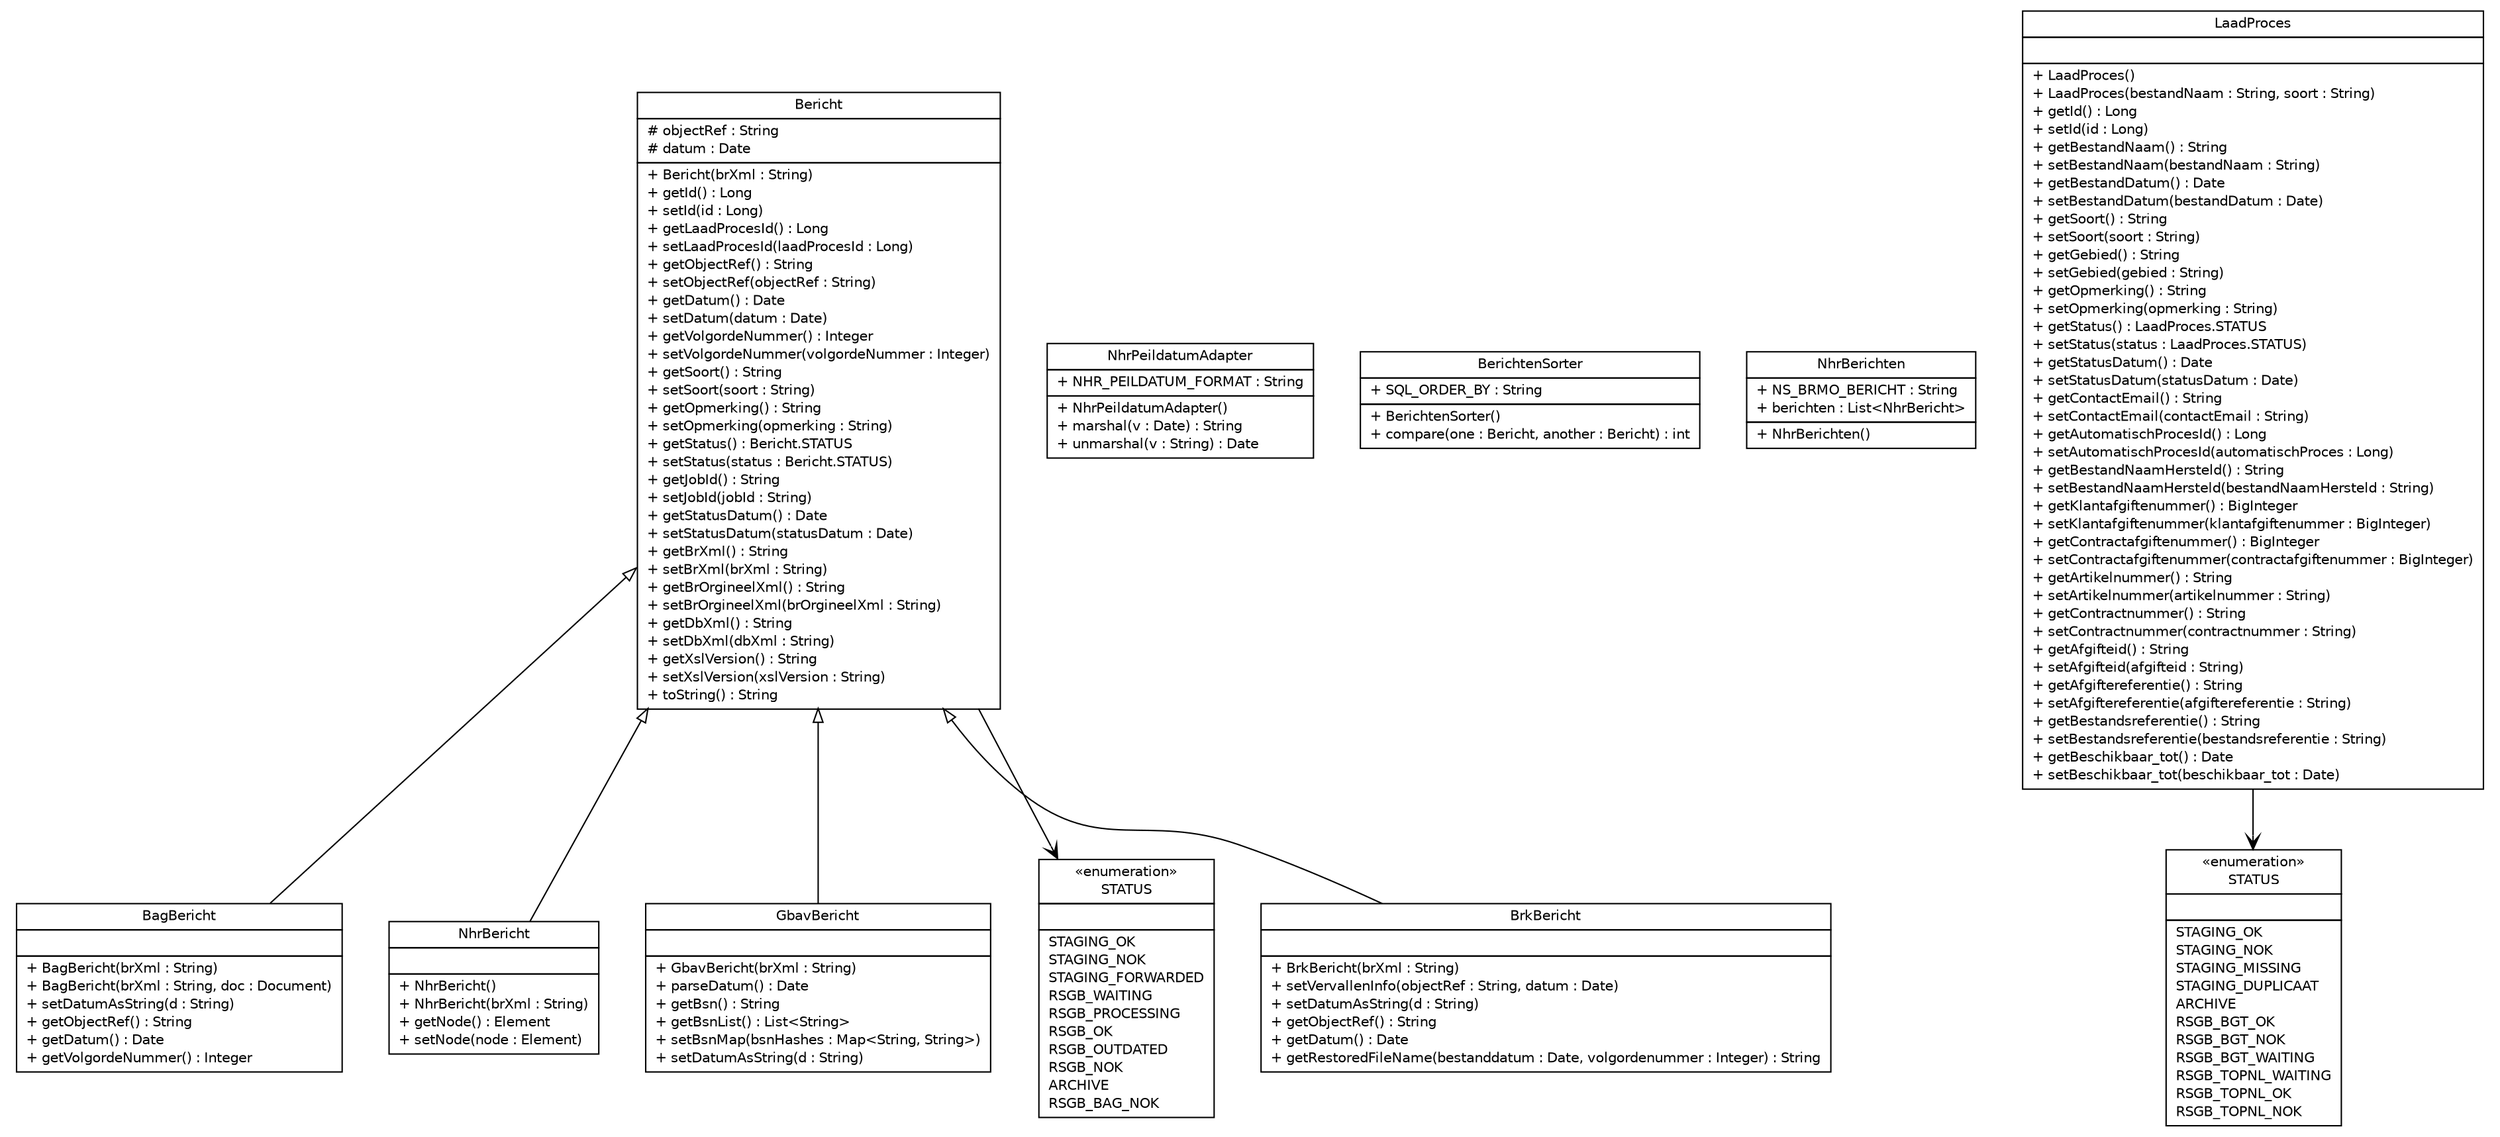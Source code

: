 #!/usr/local/bin/dot
#
# Class diagram 
# Generated by UMLGraph version R5_6-24-gf6e263 (http://www.umlgraph.org/)
#

digraph G {
	edge [fontname="Helvetica",fontsize=10,labelfontname="Helvetica",labelfontsize=10];
	node [fontname="Helvetica",fontsize=10,shape=plaintext];
	nodesep=0.25;
	ranksep=0.5;
	// nl.b3p.brmo.loader.entity.BagBericht
	c280 [label=<<table title="nl.b3p.brmo.loader.entity.BagBericht" border="0" cellborder="1" cellspacing="0" cellpadding="2" port="p" href="./BagBericht.html">
		<tr><td><table border="0" cellspacing="0" cellpadding="1">
<tr><td align="center" balign="center"> BagBericht </td></tr>
		</table></td></tr>
		<tr><td><table border="0" cellspacing="0" cellpadding="1">
<tr><td align="left" balign="left">  </td></tr>
		</table></td></tr>
		<tr><td><table border="0" cellspacing="0" cellpadding="1">
<tr><td align="left" balign="left"> + BagBericht(brXml : String) </td></tr>
<tr><td align="left" balign="left"> + BagBericht(brXml : String, doc : Document) </td></tr>
<tr><td align="left" balign="left"> + setDatumAsString(d : String) </td></tr>
<tr><td align="left" balign="left"> + getObjectRef() : String </td></tr>
<tr><td align="left" balign="left"> + getDatum() : Date </td></tr>
<tr><td align="left" balign="left"> + getVolgordeNummer() : Integer </td></tr>
		</table></td></tr>
		</table>>, URL="./BagBericht.html", fontname="Helvetica", fontcolor="black", fontsize=10.0];
	// nl.b3p.brmo.loader.entity.NhrBericht
	c281 [label=<<table title="nl.b3p.brmo.loader.entity.NhrBericht" border="0" cellborder="1" cellspacing="0" cellpadding="2" port="p" href="./NhrBericht.html">
		<tr><td><table border="0" cellspacing="0" cellpadding="1">
<tr><td align="center" balign="center"> NhrBericht </td></tr>
		</table></td></tr>
		<tr><td><table border="0" cellspacing="0" cellpadding="1">
<tr><td align="left" balign="left">  </td></tr>
		</table></td></tr>
		<tr><td><table border="0" cellspacing="0" cellpadding="1">
<tr><td align="left" balign="left"> + NhrBericht() </td></tr>
<tr><td align="left" balign="left"> + NhrBericht(brXml : String) </td></tr>
<tr><td align="left" balign="left"> + getNode() : Element </td></tr>
<tr><td align="left" balign="left"> + setNode(node : Element) </td></tr>
		</table></td></tr>
		</table>>, URL="./NhrBericht.html", fontname="Helvetica", fontcolor="black", fontsize=10.0];
	// nl.b3p.brmo.loader.entity.NhrPeildatumAdapter
	c282 [label=<<table title="nl.b3p.brmo.loader.entity.NhrPeildatumAdapter" border="0" cellborder="1" cellspacing="0" cellpadding="2" port="p" href="./NhrPeildatumAdapter.html">
		<tr><td><table border="0" cellspacing="0" cellpadding="1">
<tr><td align="center" balign="center"> NhrPeildatumAdapter </td></tr>
		</table></td></tr>
		<tr><td><table border="0" cellspacing="0" cellpadding="1">
<tr><td align="left" balign="left"> + NHR_PEILDATUM_FORMAT : String </td></tr>
		</table></td></tr>
		<tr><td><table border="0" cellspacing="0" cellpadding="1">
<tr><td align="left" balign="left"> + NhrPeildatumAdapter() </td></tr>
<tr><td align="left" balign="left"> + marshal(v : Date) : String </td></tr>
<tr><td align="left" balign="left"> + unmarshal(v : String) : Date </td></tr>
		</table></td></tr>
		</table>>, URL="./NhrPeildatumAdapter.html", fontname="Helvetica", fontcolor="black", fontsize=10.0];
	// nl.b3p.brmo.loader.entity.BerichtenSorter
	c283 [label=<<table title="nl.b3p.brmo.loader.entity.BerichtenSorter" border="0" cellborder="1" cellspacing="0" cellpadding="2" port="p" href="./BerichtenSorter.html">
		<tr><td><table border="0" cellspacing="0" cellpadding="1">
<tr><td align="center" balign="center"> BerichtenSorter </td></tr>
		</table></td></tr>
		<tr><td><table border="0" cellspacing="0" cellpadding="1">
<tr><td align="left" balign="left"> + SQL_ORDER_BY : String </td></tr>
		</table></td></tr>
		<tr><td><table border="0" cellspacing="0" cellpadding="1">
<tr><td align="left" balign="left"> + BerichtenSorter() </td></tr>
<tr><td align="left" balign="left"> + compare(one : Bericht, another : Bericht) : int </td></tr>
		</table></td></tr>
		</table>>, URL="./BerichtenSorter.html", fontname="Helvetica", fontcolor="black", fontsize=10.0];
	// nl.b3p.brmo.loader.entity.NhrBerichten
	c284 [label=<<table title="nl.b3p.brmo.loader.entity.NhrBerichten" border="0" cellborder="1" cellspacing="0" cellpadding="2" port="p" href="./NhrBerichten.html">
		<tr><td><table border="0" cellspacing="0" cellpadding="1">
<tr><td align="center" balign="center"> NhrBerichten </td></tr>
		</table></td></tr>
		<tr><td><table border="0" cellspacing="0" cellpadding="1">
<tr><td align="left" balign="left"> + NS_BRMO_BERICHT : String </td></tr>
<tr><td align="left" balign="left"> + berichten : List&lt;NhrBericht&gt; </td></tr>
		</table></td></tr>
		<tr><td><table border="0" cellspacing="0" cellpadding="1">
<tr><td align="left" balign="left"> + NhrBerichten() </td></tr>
		</table></td></tr>
		</table>>, URL="./NhrBerichten.html", fontname="Helvetica", fontcolor="black", fontsize=10.0];
	// nl.b3p.brmo.loader.entity.GbavBericht
	c285 [label=<<table title="nl.b3p.brmo.loader.entity.GbavBericht" border="0" cellborder="1" cellspacing="0" cellpadding="2" port="p" href="./GbavBericht.html">
		<tr><td><table border="0" cellspacing="0" cellpadding="1">
<tr><td align="center" balign="center"> GbavBericht </td></tr>
		</table></td></tr>
		<tr><td><table border="0" cellspacing="0" cellpadding="1">
<tr><td align="left" balign="left">  </td></tr>
		</table></td></tr>
		<tr><td><table border="0" cellspacing="0" cellpadding="1">
<tr><td align="left" balign="left"> + GbavBericht(brXml : String) </td></tr>
<tr><td align="left" balign="left"> + parseDatum() : Date </td></tr>
<tr><td align="left" balign="left"> + getBsn() : String </td></tr>
<tr><td align="left" balign="left"> + getBsnList() : List&lt;String&gt; </td></tr>
<tr><td align="left" balign="left"> + setBsnMap(bsnHashes : Map&lt;String, String&gt;) </td></tr>
<tr><td align="left" balign="left"> + setDatumAsString(d : String) </td></tr>
		</table></td></tr>
		</table>>, URL="./GbavBericht.html", fontname="Helvetica", fontcolor="black", fontsize=10.0];
	// nl.b3p.brmo.loader.entity.Bericht
	c286 [label=<<table title="nl.b3p.brmo.loader.entity.Bericht" border="0" cellborder="1" cellspacing="0" cellpadding="2" port="p" href="./Bericht.html">
		<tr><td><table border="0" cellspacing="0" cellpadding="1">
<tr><td align="center" balign="center"> Bericht </td></tr>
		</table></td></tr>
		<tr><td><table border="0" cellspacing="0" cellpadding="1">
<tr><td align="left" balign="left"> # objectRef : String </td></tr>
<tr><td align="left" balign="left"> # datum : Date </td></tr>
		</table></td></tr>
		<tr><td><table border="0" cellspacing="0" cellpadding="1">
<tr><td align="left" balign="left"> + Bericht(brXml : String) </td></tr>
<tr><td align="left" balign="left"> + getId() : Long </td></tr>
<tr><td align="left" balign="left"> + setId(id : Long) </td></tr>
<tr><td align="left" balign="left"> + getLaadProcesId() : Long </td></tr>
<tr><td align="left" balign="left"> + setLaadProcesId(laadProcesId : Long) </td></tr>
<tr><td align="left" balign="left"> + getObjectRef() : String </td></tr>
<tr><td align="left" balign="left"> + setObjectRef(objectRef : String) </td></tr>
<tr><td align="left" balign="left"> + getDatum() : Date </td></tr>
<tr><td align="left" balign="left"> + setDatum(datum : Date) </td></tr>
<tr><td align="left" balign="left"> + getVolgordeNummer() : Integer </td></tr>
<tr><td align="left" balign="left"> + setVolgordeNummer(volgordeNummer : Integer) </td></tr>
<tr><td align="left" balign="left"> + getSoort() : String </td></tr>
<tr><td align="left" balign="left"> + setSoort(soort : String) </td></tr>
<tr><td align="left" balign="left"> + getOpmerking() : String </td></tr>
<tr><td align="left" balign="left"> + setOpmerking(opmerking : String) </td></tr>
<tr><td align="left" balign="left"> + getStatus() : Bericht.STATUS </td></tr>
<tr><td align="left" balign="left"> + setStatus(status : Bericht.STATUS) </td></tr>
<tr><td align="left" balign="left"> + getJobId() : String </td></tr>
<tr><td align="left" balign="left"> + setJobId(jobId : String) </td></tr>
<tr><td align="left" balign="left"> + getStatusDatum() : Date </td></tr>
<tr><td align="left" balign="left"> + setStatusDatum(statusDatum : Date) </td></tr>
<tr><td align="left" balign="left"> + getBrXml() : String </td></tr>
<tr><td align="left" balign="left"> + setBrXml(brXml : String) </td></tr>
<tr><td align="left" balign="left"> + getBrOrgineelXml() : String </td></tr>
<tr><td align="left" balign="left"> + setBrOrgineelXml(brOrgineelXml : String) </td></tr>
<tr><td align="left" balign="left"> + getDbXml() : String </td></tr>
<tr><td align="left" balign="left"> + setDbXml(dbXml : String) </td></tr>
<tr><td align="left" balign="left"> + getXslVersion() : String </td></tr>
<tr><td align="left" balign="left"> + setXslVersion(xslVersion : String) </td></tr>
<tr><td align="left" balign="left"> + toString() : String </td></tr>
		</table></td></tr>
		</table>>, URL="./Bericht.html", fontname="Helvetica", fontcolor="black", fontsize=10.0];
	// nl.b3p.brmo.loader.entity.Bericht.STATUS
	c287 [label=<<table title="nl.b3p.brmo.loader.entity.Bericht.STATUS" border="0" cellborder="1" cellspacing="0" cellpadding="2" port="p" href="./Bericht.STATUS.html">
		<tr><td><table border="0" cellspacing="0" cellpadding="1">
<tr><td align="center" balign="center"> &#171;enumeration&#187; </td></tr>
<tr><td align="center" balign="center"> STATUS </td></tr>
		</table></td></tr>
		<tr><td><table border="0" cellspacing="0" cellpadding="1">
<tr><td align="left" balign="left">  </td></tr>
		</table></td></tr>
		<tr><td><table border="0" cellspacing="0" cellpadding="1">
<tr><td align="left" balign="left"> STAGING_OK </td></tr>
<tr><td align="left" balign="left"> STAGING_NOK </td></tr>
<tr><td align="left" balign="left"> STAGING_FORWARDED </td></tr>
<tr><td align="left" balign="left"> RSGB_WAITING </td></tr>
<tr><td align="left" balign="left"> RSGB_PROCESSING </td></tr>
<tr><td align="left" balign="left"> RSGB_OK </td></tr>
<tr><td align="left" balign="left"> RSGB_OUTDATED </td></tr>
<tr><td align="left" balign="left"> RSGB_NOK </td></tr>
<tr><td align="left" balign="left"> ARCHIVE </td></tr>
<tr><td align="left" balign="left"> RSGB_BAG_NOK </td></tr>
		</table></td></tr>
		</table>>, URL="./Bericht.STATUS.html", fontname="Helvetica", fontcolor="black", fontsize=10.0];
	// nl.b3p.brmo.loader.entity.BrkBericht
	c288 [label=<<table title="nl.b3p.brmo.loader.entity.BrkBericht" border="0" cellborder="1" cellspacing="0" cellpadding="2" port="p" href="./BrkBericht.html">
		<tr><td><table border="0" cellspacing="0" cellpadding="1">
<tr><td align="center" balign="center"> BrkBericht </td></tr>
		</table></td></tr>
		<tr><td><table border="0" cellspacing="0" cellpadding="1">
<tr><td align="left" balign="left">  </td></tr>
		</table></td></tr>
		<tr><td><table border="0" cellspacing="0" cellpadding="1">
<tr><td align="left" balign="left"> + BrkBericht(brXml : String) </td></tr>
<tr><td align="left" balign="left"> + setVervallenInfo(objectRef : String, datum : Date) </td></tr>
<tr><td align="left" balign="left"> + setDatumAsString(d : String) </td></tr>
<tr><td align="left" balign="left"> + getObjectRef() : String </td></tr>
<tr><td align="left" balign="left"> + getDatum() : Date </td></tr>
<tr><td align="left" balign="left"> + getRestoredFileName(bestanddatum : Date, volgordenummer : Integer) : String </td></tr>
		</table></td></tr>
		</table>>, URL="./BrkBericht.html", fontname="Helvetica", fontcolor="black", fontsize=10.0];
	// nl.b3p.brmo.loader.entity.LaadProces
	c289 [label=<<table title="nl.b3p.brmo.loader.entity.LaadProces" border="0" cellborder="1" cellspacing="0" cellpadding="2" port="p" href="./LaadProces.html">
		<tr><td><table border="0" cellspacing="0" cellpadding="1">
<tr><td align="center" balign="center"> LaadProces </td></tr>
		</table></td></tr>
		<tr><td><table border="0" cellspacing="0" cellpadding="1">
<tr><td align="left" balign="left">  </td></tr>
		</table></td></tr>
		<tr><td><table border="0" cellspacing="0" cellpadding="1">
<tr><td align="left" balign="left"> + LaadProces() </td></tr>
<tr><td align="left" balign="left"> + LaadProces(bestandNaam : String, soort : String) </td></tr>
<tr><td align="left" balign="left"> + getId() : Long </td></tr>
<tr><td align="left" balign="left"> + setId(id : Long) </td></tr>
<tr><td align="left" balign="left"> + getBestandNaam() : String </td></tr>
<tr><td align="left" balign="left"> + setBestandNaam(bestandNaam : String) </td></tr>
<tr><td align="left" balign="left"> + getBestandDatum() : Date </td></tr>
<tr><td align="left" balign="left"> + setBestandDatum(bestandDatum : Date) </td></tr>
<tr><td align="left" balign="left"> + getSoort() : String </td></tr>
<tr><td align="left" balign="left"> + setSoort(soort : String) </td></tr>
<tr><td align="left" balign="left"> + getGebied() : String </td></tr>
<tr><td align="left" balign="left"> + setGebied(gebied : String) </td></tr>
<tr><td align="left" balign="left"> + getOpmerking() : String </td></tr>
<tr><td align="left" balign="left"> + setOpmerking(opmerking : String) </td></tr>
<tr><td align="left" balign="left"> + getStatus() : LaadProces.STATUS </td></tr>
<tr><td align="left" balign="left"> + setStatus(status : LaadProces.STATUS) </td></tr>
<tr><td align="left" balign="left"> + getStatusDatum() : Date </td></tr>
<tr><td align="left" balign="left"> + setStatusDatum(statusDatum : Date) </td></tr>
<tr><td align="left" balign="left"> + getContactEmail() : String </td></tr>
<tr><td align="left" balign="left"> + setContactEmail(contactEmail : String) </td></tr>
<tr><td align="left" balign="left"> + getAutomatischProcesId() : Long </td></tr>
<tr><td align="left" balign="left"> + setAutomatischProcesId(automatischProces : Long) </td></tr>
<tr><td align="left" balign="left"> + getBestandNaamHersteld() : String </td></tr>
<tr><td align="left" balign="left"> + setBestandNaamHersteld(bestandNaamHersteld : String) </td></tr>
<tr><td align="left" balign="left"> + getKlantafgiftenummer() : BigInteger </td></tr>
<tr><td align="left" balign="left"> + setKlantafgiftenummer(klantafgiftenummer : BigInteger) </td></tr>
<tr><td align="left" balign="left"> + getContractafgiftenummer() : BigInteger </td></tr>
<tr><td align="left" balign="left"> + setContractafgiftenummer(contractafgiftenummer : BigInteger) </td></tr>
<tr><td align="left" balign="left"> + getArtikelnummer() : String </td></tr>
<tr><td align="left" balign="left"> + setArtikelnummer(artikelnummer : String) </td></tr>
<tr><td align="left" balign="left"> + getContractnummer() : String </td></tr>
<tr><td align="left" balign="left"> + setContractnummer(contractnummer : String) </td></tr>
<tr><td align="left" balign="left"> + getAfgifteid() : String </td></tr>
<tr><td align="left" balign="left"> + setAfgifteid(afgifteid : String) </td></tr>
<tr><td align="left" balign="left"> + getAfgiftereferentie() : String </td></tr>
<tr><td align="left" balign="left"> + setAfgiftereferentie(afgiftereferentie : String) </td></tr>
<tr><td align="left" balign="left"> + getBestandsreferentie() : String </td></tr>
<tr><td align="left" balign="left"> + setBestandsreferentie(bestandsreferentie : String) </td></tr>
<tr><td align="left" balign="left"> + getBeschikbaar_tot() : Date </td></tr>
<tr><td align="left" balign="left"> + setBeschikbaar_tot(beschikbaar_tot : Date) </td></tr>
		</table></td></tr>
		</table>>, URL="./LaadProces.html", fontname="Helvetica", fontcolor="black", fontsize=10.0];
	// nl.b3p.brmo.loader.entity.LaadProces.STATUS
	c290 [label=<<table title="nl.b3p.brmo.loader.entity.LaadProces.STATUS" border="0" cellborder="1" cellspacing="0" cellpadding="2" port="p" href="./LaadProces.STATUS.html">
		<tr><td><table border="0" cellspacing="0" cellpadding="1">
<tr><td align="center" balign="center"> &#171;enumeration&#187; </td></tr>
<tr><td align="center" balign="center"> STATUS </td></tr>
		</table></td></tr>
		<tr><td><table border="0" cellspacing="0" cellpadding="1">
<tr><td align="left" balign="left">  </td></tr>
		</table></td></tr>
		<tr><td><table border="0" cellspacing="0" cellpadding="1">
<tr><td align="left" balign="left"> STAGING_OK </td></tr>
<tr><td align="left" balign="left"> STAGING_NOK </td></tr>
<tr><td align="left" balign="left"> STAGING_MISSING </td></tr>
<tr><td align="left" balign="left"> STAGING_DUPLICAAT </td></tr>
<tr><td align="left" balign="left"> ARCHIVE </td></tr>
<tr><td align="left" balign="left"> RSGB_BGT_OK </td></tr>
<tr><td align="left" balign="left"> RSGB_BGT_NOK </td></tr>
<tr><td align="left" balign="left"> RSGB_BGT_WAITING </td></tr>
<tr><td align="left" balign="left"> RSGB_TOPNL_WAITING </td></tr>
<tr><td align="left" balign="left"> RSGB_TOPNL_OK </td></tr>
<tr><td align="left" balign="left"> RSGB_TOPNL_NOK </td></tr>
		</table></td></tr>
		</table>>, URL="./LaadProces.STATUS.html", fontname="Helvetica", fontcolor="black", fontsize=10.0];
	//nl.b3p.brmo.loader.entity.BagBericht extends nl.b3p.brmo.loader.entity.Bericht
	c286:p -> c280:p [dir=back,arrowtail=empty];
	//nl.b3p.brmo.loader.entity.NhrBericht extends nl.b3p.brmo.loader.entity.Bericht
	c286:p -> c281:p [dir=back,arrowtail=empty];
	//nl.b3p.brmo.loader.entity.GbavBericht extends nl.b3p.brmo.loader.entity.Bericht
	c286:p -> c285:p [dir=back,arrowtail=empty];
	//nl.b3p.brmo.loader.entity.BrkBericht extends nl.b3p.brmo.loader.entity.Bericht
	c286:p -> c288:p [dir=back,arrowtail=empty];
	// nl.b3p.brmo.loader.entity.Bericht NAVASSOC nl.b3p.brmo.loader.entity.Bericht.STATUS
	c286:p -> c287:p [taillabel="", label="", headlabel="", fontname="Helvetica", fontcolor="black", fontsize=10.0, color="black", arrowhead=open];
	// nl.b3p.brmo.loader.entity.LaadProces NAVASSOC nl.b3p.brmo.loader.entity.LaadProces.STATUS
	c289:p -> c290:p [taillabel="", label="", headlabel="", fontname="Helvetica", fontcolor="black", fontsize=10.0, color="black", arrowhead=open];
}

